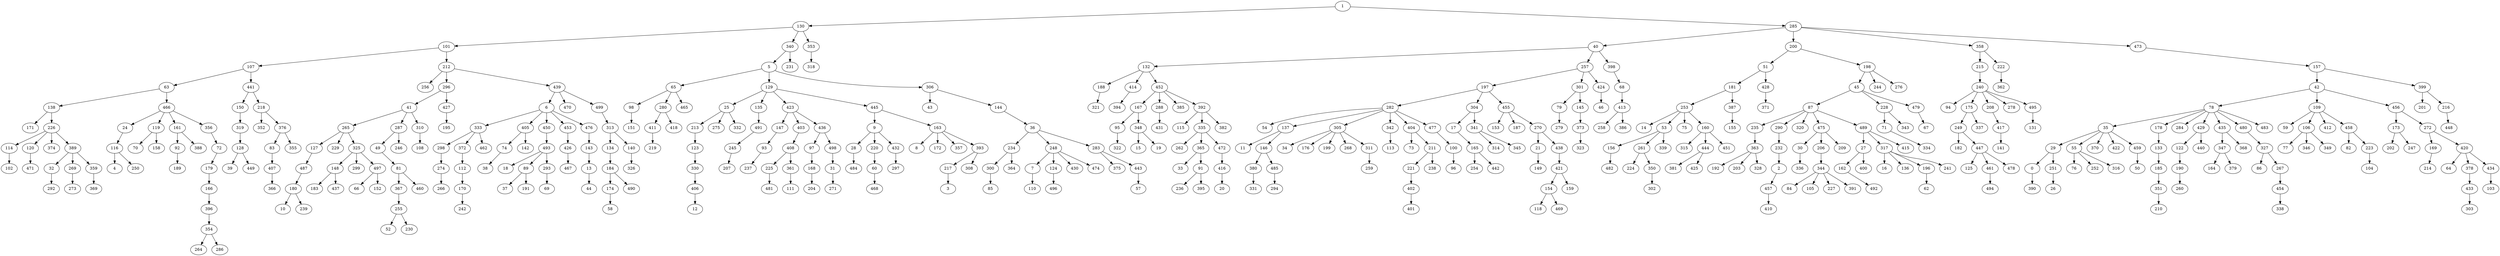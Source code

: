 digraph {
  1 -> 130;
  1 -> 285;
  130 -> 101;
  130 -> 340;
  130 -> 353;
  285 -> 40;
  285 -> 200;
  285 -> 358;
  285 -> 473;
  101 -> 107;
  101 -> 212;
  340 -> 5;
  340 -> 231;
  353 -> 318;
  40 -> 132;
  40 -> 257;
  40 -> 398;
  200 -> 51;
  200 -> 198;
  358 -> 215;
  358 -> 222;
  473 -> 157;
  107 -> 63;
  107 -> 441;
  212 -> 256;
  212 -> 296;
  212 -> 439;
  5 -> 65;
  5 -> 129;
  5 -> 306;
  132 -> 188;
  132 -> 414;
  132 -> 452;
  257 -> 197;
  257 -> 301;
  257 -> 424;
  398 -> 68;
  51 -> 181;
  51 -> 428;
  198 -> 45;
  198 -> 244;
  198 -> 276;
  215 -> 240;
  222 -> 362;
  157 -> 42;
  157 -> 399;
  63 -> 138;
  63 -> 466;
  441 -> 150;
  441 -> 218;
  296 -> 41;
  296 -> 427;
  439 -> 6;
  439 -> 470;
  439 -> 499;
  65 -> 98;
  65 -> 280;
  65 -> 465;
  129 -> 25;
  129 -> 135;
  129 -> 423;
  129 -> 445;
  306 -> 43;
  306 -> 144;
  188 -> 321;
  414 -> 394;
  452 -> 167;
  452 -> 288;
  452 -> 385;
  452 -> 392;
  197 -> 282;
  197 -> 304;
  197 -> 455;
  301 -> 79;
  301 -> 145;
  424 -> 46;
  68 -> 413;
  181 -> 253;
  181 -> 387;
  428 -> 371;
  45 -> 87;
  45 -> 228;
  45 -> 479;
  240 -> 94;
  240 -> 175;
  240 -> 208;
  240 -> 278;
  240 -> 495;
  42 -> 78;
  42 -> 109;
  42 -> 456;
  399 -> 201;
  399 -> 216;
  138 -> 171;
  138 -> 226;
  466 -> 24;
  466 -> 119;
  466 -> 161;
  466 -> 356;
  150 -> 319;
  218 -> 352;
  218 -> 376;
  41 -> 265;
  41 -> 287;
  41 -> 310;
  427 -> 195;
  6 -> 333;
  6 -> 405;
  6 -> 450;
  6 -> 453;
  6 -> 476;
  499 -> 313;
  98 -> 151;
  280 -> 411;
  280 -> 418;
  25 -> 213;
  25 -> 275;
  25 -> 332;
  135 -> 491;
  423 -> 147;
  423 -> 403;
  423 -> 436;
  445 -> 9;
  445 -> 163;
  144 -> 36;
  167 -> 95;
  167 -> 348;
  288 -> 431;
  392 -> 115;
  392 -> 335;
  392 -> 382;
  282 -> 54;
  282 -> 137;
  282 -> 305;
  282 -> 342;
  282 -> 404;
  282 -> 477;
  304 -> 17;
  304 -> 341;
  455 -> 153;
  455 -> 187;
  455 -> 270;
  79 -> 279;
  145 -> 373;
  413 -> 258;
  413 -> 386;
  253 -> 14;
  253 -> 53;
  253 -> 75;
  253 -> 160;
  387 -> 155;
  87 -> 235;
  87 -> 290;
  87 -> 320;
  87 -> 475;
  87 -> 489;
  228 -> 71;
  228 -> 343;
  479 -> 67;
  175 -> 249;
  175 -> 337;
  208 -> 417;
  495 -> 131;
  78 -> 35;
  78 -> 178;
  78 -> 284;
  78 -> 429;
  78 -> 435;
  78 -> 480;
  78 -> 483;
  109 -> 59;
  109 -> 106;
  109 -> 412;
  109 -> 458;
  456 -> 173;
  456 -> 272;
  216 -> 448;
  226 -> 114;
  226 -> 120;
  226 -> 374;
  226 -> 389;
  24 -> 116;
  119 -> 70;
  119 -> 158;
  161 -> 92;
  161 -> 388;
  356 -> 72;
  319 -> 128;
  376 -> 83;
  376 -> 355;
  265 -> 127;
  265 -> 229;
  265 -> 325;
  287 -> 49;
  287 -> 246;
  310 -> 108;
  333 -> 298;
  333 -> 372;
  333 -> 462;
  405 -> 74;
  405 -> 142;
  450 -> 493;
  453 -> 426;
  476 -> 143;
  313 -> 134;
  313 -> 140;
  411 -> 219;
  213 -> 123;
  491 -> 245;
  147 -> 93;
  403 -> 408;
  436 -> 97;
  436 -> 498;
  9 -> 28;
  9 -> 220;
  9 -> 432;
  163 -> 8;
  163 -> 172;
  163 -> 357;
  163 -> 393;
  36 -> 234;
  36 -> 248;
  36 -> 283;
  95 -> 322;
  348 -> 15;
  348 -> 19;
  335 -> 262;
  335 -> 365;
  335 -> 472;
  137 -> 11;
  137 -> 146;
  305 -> 34;
  305 -> 176;
  305 -> 199;
  305 -> 268;
  305 -> 311;
  342 -> 113;
  404 -> 73;
  404 -> 211;
  477 -> 100;
  17 -> 165;
  341 -> 314;
  341 -> 345;
  270 -> 21;
  270 -> 438;
  373 -> 323;
  53 -> 156;
  53 -> 261;
  53 -> 339;
  160 -> 315;
  160 -> 444;
  160 -> 451;
  235 -> 363;
  290 -> 232;
  475 -> 30;
  475 -> 206;
  475 -> 209;
  489 -> 27;
  489 -> 317;
  489 -> 415;
  71 -> 334;
  249 -> 182;
  249 -> 447;
  417 -> 141;
  35 -> 29;
  35 -> 55;
  35 -> 370;
  35 -> 422;
  35 -> 459;
  178 -> 133;
  429 -> 122;
  429 -> 440;
  435 -> 347;
  435 -> 368;
  480 -> 327;
  106 -> 77;
  106 -> 346;
  106 -> 349;
  458 -> 82;
  458 -> 223;
  173 -> 202;
  173 -> 247;
  272 -> 169;
  272 -> 420;
  114 -> 102;
  120 -> 471;
  389 -> 32;
  389 -> 269;
  389 -> 359;
  116 -> 4;
  116 -> 250;
  92 -> 189;
  72 -> 179;
  128 -> 39;
  128 -> 449;
  83 -> 407;
  127 -> 487;
  325 -> 148;
  325 -> 299;
  325 -> 497;
  49 -> 81;
  298 -> 274;
  372 -> 112;
  74 -> 38;
  493 -> 18;
  493 -> 89;
  493 -> 293;
  426 -> 467;
  143 -> 13;
  134 -> 184;
  140 -> 326;
  123 -> 330;
  245 -> 207;
  93 -> 237;
  408 -> 225;
  408 -> 361;
  97 -> 168;
  498 -> 31;
  28 -> 484;
  220 -> 60;
  432 -> 297;
  393 -> 217;
  393 -> 308;
  234 -> 300;
  234 -> 364;
  248 -> 7;
  248 -> 124;
  248 -> 430;
  248 -> 474;
  283 -> 375;
  283 -> 443;
  365 -> 33;
  365 -> 91;
  472 -> 416;
  146 -> 380;
  146 -> 485;
  311 -> 259;
  211 -> 221;
  211 -> 238;
  100 -> 96;
  165 -> 254;
  165 -> 442;
  21 -> 149;
  438 -> 421;
  156 -> 482;
  261 -> 224;
  261 -> 350;
  444 -> 381;
  444 -> 425;
  363 -> 192;
  363 -> 203;
  363 -> 328;
  232 -> 2;
  30 -> 336;
  206 -> 344;
  27 -> 162;
  27 -> 400;
  317 -> 16;
  317 -> 136;
  317 -> 196;
  317 -> 241;
  447 -> 125;
  447 -> 461;
  447 -> 478;
  29 -> 0;
  29 -> 251;
  55 -> 76;
  55 -> 252;
  55 -> 316;
  459 -> 50;
  133 -> 185;
  122 -> 190;
  347 -> 164;
  347 -> 379;
  327 -> 86;
  327 -> 267;
  223 -> 104;
  169 -> 214;
  420 -> 64;
  420 -> 378;
  420 -> 434;
  32 -> 292;
  269 -> 273;
  359 -> 369;
  179 -> 166;
  407 -> 366;
  487 -> 180;
  148 -> 183;
  148 -> 437;
  497 -> 66;
  497 -> 152;
  81 -> 367;
  81 -> 460;
  274 -> 266;
  112 -> 170;
  89 -> 37;
  89 -> 191;
  293 -> 69;
  13 -> 44;
  184 -> 174;
  184 -> 490;
  330 -> 406;
  225 -> 481;
  361 -> 111;
  168 -> 204;
  31 -> 271;
  60 -> 468;
  217 -> 3;
  300 -> 85;
  7 -> 110;
  124 -> 496;
  443 -> 57;
  91 -> 236;
  91 -> 395;
  416 -> 20;
  380 -> 331;
  485 -> 294;
  221 -> 402;
  421 -> 154;
  421 -> 159;
  350 -> 302;
  2 -> 457;
  344 -> 84;
  344 -> 105;
  344 -> 227;
  344 -> 391;
  162 -> 492;
  196 -> 62;
  461 -> 494;
  0 -> 390;
  251 -> 26;
  185 -> 351;
  190 -> 260;
  267 -> 454;
  378 -> 433;
  434 -> 103;
  166 -> 396;
  180 -> 10;
  180 -> 239;
  367 -> 255;
  170 -> 242;
  174 -> 58;
  406 -> 12;
  402 -> 401;
  154 -> 118;
  154 -> 469;
  457 -> 410;
  351 -> 210;
  454 -> 338;
  433 -> 303;
  396 -> 354;
  255 -> 52;
  255 -> 230;
  354 -> 264;
  354 -> 286;
}